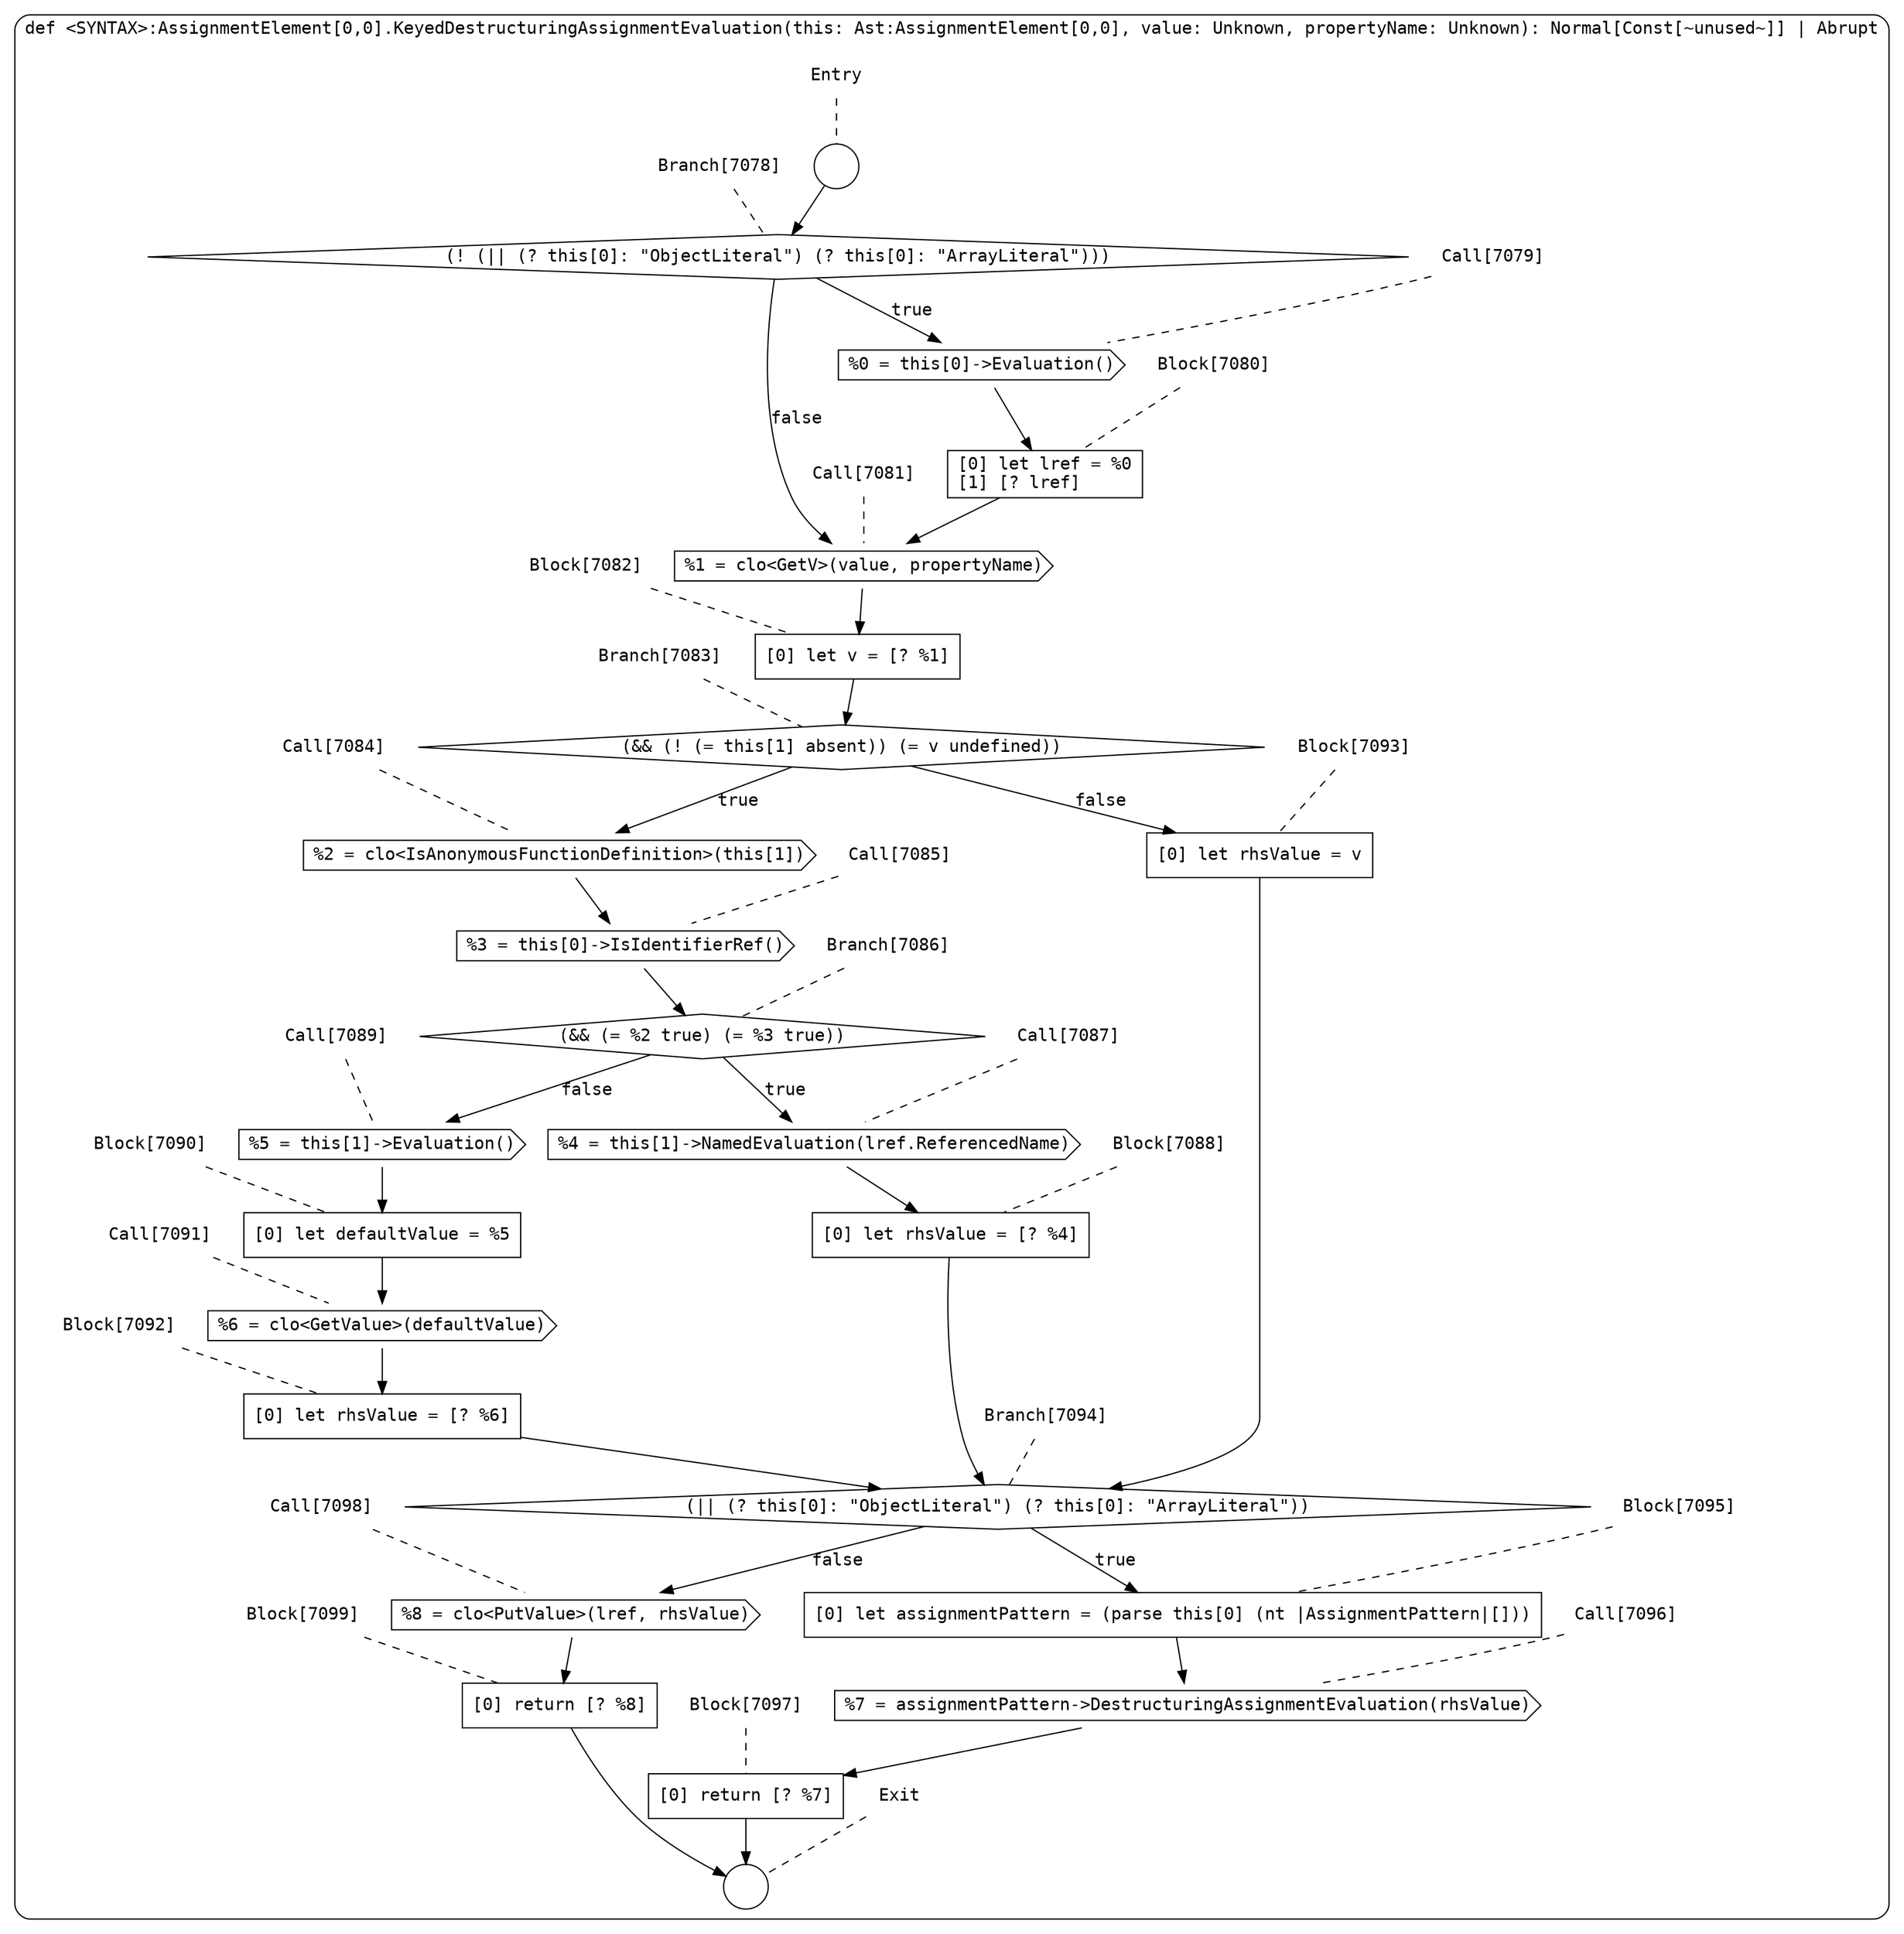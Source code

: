 digraph {
  graph [fontname = "Consolas"]
  node [fontname = "Consolas"]
  edge [fontname = "Consolas"]
  subgraph cluster1373 {
    label = "def <SYNTAX>:AssignmentElement[0,0].KeyedDestructuringAssignmentEvaluation(this: Ast:AssignmentElement[0,0], value: Unknown, propertyName: Unknown): Normal[Const[~unused~]] | Abrupt"
    style = rounded
    cluster1373_entry_name [shape=none, label=<<font color="black">Entry</font>>]
    cluster1373_entry_name -> cluster1373_entry [arrowhead=none, color="black", style=dashed]
    cluster1373_entry [shape=circle label=" " color="black" fillcolor="white" style=filled]
    cluster1373_entry -> node7078 [color="black"]
    cluster1373_exit_name [shape=none, label=<<font color="black">Exit</font>>]
    cluster1373_exit_name -> cluster1373_exit [arrowhead=none, color="black", style=dashed]
    cluster1373_exit [shape=circle label=" " color="black" fillcolor="white" style=filled]
    node7078_name [shape=none, label=<<font color="black">Branch[7078]</font>>]
    node7078_name -> node7078 [arrowhead=none, color="black", style=dashed]
    node7078 [shape=diamond, label=<<font color="black">(! (|| (? this[0]: &quot;ObjectLiteral&quot;) (? this[0]: &quot;ArrayLiteral&quot;)))</font>> color="black" fillcolor="white", style=filled]
    node7078 -> node7079 [label=<<font color="black">true</font>> color="black"]
    node7078 -> node7081 [label=<<font color="black">false</font>> color="black"]
    node7079_name [shape=none, label=<<font color="black">Call[7079]</font>>]
    node7079_name -> node7079 [arrowhead=none, color="black", style=dashed]
    node7079 [shape=cds, label=<<font color="black">%0 = this[0]-&gt;Evaluation()</font>> color="black" fillcolor="white", style=filled]
    node7079 -> node7080 [color="black"]
    node7081_name [shape=none, label=<<font color="black">Call[7081]</font>>]
    node7081_name -> node7081 [arrowhead=none, color="black", style=dashed]
    node7081 [shape=cds, label=<<font color="black">%1 = clo&lt;GetV&gt;(value, propertyName)</font>> color="black" fillcolor="white", style=filled]
    node7081 -> node7082 [color="black"]
    node7080_name [shape=none, label=<<font color="black">Block[7080]</font>>]
    node7080_name -> node7080 [arrowhead=none, color="black", style=dashed]
    node7080 [shape=box, label=<<font color="black">[0] let lref = %0<BR ALIGN="LEFT"/>[1] [? lref]<BR ALIGN="LEFT"/></font>> color="black" fillcolor="white", style=filled]
    node7080 -> node7081 [color="black"]
    node7082_name [shape=none, label=<<font color="black">Block[7082]</font>>]
    node7082_name -> node7082 [arrowhead=none, color="black", style=dashed]
    node7082 [shape=box, label=<<font color="black">[0] let v = [? %1]<BR ALIGN="LEFT"/></font>> color="black" fillcolor="white", style=filled]
    node7082 -> node7083 [color="black"]
    node7083_name [shape=none, label=<<font color="black">Branch[7083]</font>>]
    node7083_name -> node7083 [arrowhead=none, color="black", style=dashed]
    node7083 [shape=diamond, label=<<font color="black">(&amp;&amp; (! (= this[1] absent)) (= v undefined))</font>> color="black" fillcolor="white", style=filled]
    node7083 -> node7084 [label=<<font color="black">true</font>> color="black"]
    node7083 -> node7093 [label=<<font color="black">false</font>> color="black"]
    node7084_name [shape=none, label=<<font color="black">Call[7084]</font>>]
    node7084_name -> node7084 [arrowhead=none, color="black", style=dashed]
    node7084 [shape=cds, label=<<font color="black">%2 = clo&lt;IsAnonymousFunctionDefinition&gt;(this[1])</font>> color="black" fillcolor="white", style=filled]
    node7084 -> node7085 [color="black"]
    node7093_name [shape=none, label=<<font color="black">Block[7093]</font>>]
    node7093_name -> node7093 [arrowhead=none, color="black", style=dashed]
    node7093 [shape=box, label=<<font color="black">[0] let rhsValue = v<BR ALIGN="LEFT"/></font>> color="black" fillcolor="white", style=filled]
    node7093 -> node7094 [color="black"]
    node7085_name [shape=none, label=<<font color="black">Call[7085]</font>>]
    node7085_name -> node7085 [arrowhead=none, color="black", style=dashed]
    node7085 [shape=cds, label=<<font color="black">%3 = this[0]-&gt;IsIdentifierRef()</font>> color="black" fillcolor="white", style=filled]
    node7085 -> node7086 [color="black"]
    node7094_name [shape=none, label=<<font color="black">Branch[7094]</font>>]
    node7094_name -> node7094 [arrowhead=none, color="black", style=dashed]
    node7094 [shape=diamond, label=<<font color="black">(|| (? this[0]: &quot;ObjectLiteral&quot;) (? this[0]: &quot;ArrayLiteral&quot;))</font>> color="black" fillcolor="white", style=filled]
    node7094 -> node7095 [label=<<font color="black">true</font>> color="black"]
    node7094 -> node7098 [label=<<font color="black">false</font>> color="black"]
    node7086_name [shape=none, label=<<font color="black">Branch[7086]</font>>]
    node7086_name -> node7086 [arrowhead=none, color="black", style=dashed]
    node7086 [shape=diamond, label=<<font color="black">(&amp;&amp; (= %2 true) (= %3 true))</font>> color="black" fillcolor="white", style=filled]
    node7086 -> node7087 [label=<<font color="black">true</font>> color="black"]
    node7086 -> node7089 [label=<<font color="black">false</font>> color="black"]
    node7095_name [shape=none, label=<<font color="black">Block[7095]</font>>]
    node7095_name -> node7095 [arrowhead=none, color="black", style=dashed]
    node7095 [shape=box, label=<<font color="black">[0] let assignmentPattern = (parse this[0] (nt |AssignmentPattern|[]))<BR ALIGN="LEFT"/></font>> color="black" fillcolor="white", style=filled]
    node7095 -> node7096 [color="black"]
    node7098_name [shape=none, label=<<font color="black">Call[7098]</font>>]
    node7098_name -> node7098 [arrowhead=none, color="black", style=dashed]
    node7098 [shape=cds, label=<<font color="black">%8 = clo&lt;PutValue&gt;(lref, rhsValue)</font>> color="black" fillcolor="white", style=filled]
    node7098 -> node7099 [color="black"]
    node7087_name [shape=none, label=<<font color="black">Call[7087]</font>>]
    node7087_name -> node7087 [arrowhead=none, color="black", style=dashed]
    node7087 [shape=cds, label=<<font color="black">%4 = this[1]-&gt;NamedEvaluation(lref.ReferencedName)</font>> color="black" fillcolor="white", style=filled]
    node7087 -> node7088 [color="black"]
    node7089_name [shape=none, label=<<font color="black">Call[7089]</font>>]
    node7089_name -> node7089 [arrowhead=none, color="black", style=dashed]
    node7089 [shape=cds, label=<<font color="black">%5 = this[1]-&gt;Evaluation()</font>> color="black" fillcolor="white", style=filled]
    node7089 -> node7090 [color="black"]
    node7096_name [shape=none, label=<<font color="black">Call[7096]</font>>]
    node7096_name -> node7096 [arrowhead=none, color="black", style=dashed]
    node7096 [shape=cds, label=<<font color="black">%7 = assignmentPattern-&gt;DestructuringAssignmentEvaluation(rhsValue)</font>> color="black" fillcolor="white", style=filled]
    node7096 -> node7097 [color="black"]
    node7099_name [shape=none, label=<<font color="black">Block[7099]</font>>]
    node7099_name -> node7099 [arrowhead=none, color="black", style=dashed]
    node7099 [shape=box, label=<<font color="black">[0] return [? %8]<BR ALIGN="LEFT"/></font>> color="black" fillcolor="white", style=filled]
    node7099 -> cluster1373_exit [color="black"]
    node7088_name [shape=none, label=<<font color="black">Block[7088]</font>>]
    node7088_name -> node7088 [arrowhead=none, color="black", style=dashed]
    node7088 [shape=box, label=<<font color="black">[0] let rhsValue = [? %4]<BR ALIGN="LEFT"/></font>> color="black" fillcolor="white", style=filled]
    node7088 -> node7094 [color="black"]
    node7090_name [shape=none, label=<<font color="black">Block[7090]</font>>]
    node7090_name -> node7090 [arrowhead=none, color="black", style=dashed]
    node7090 [shape=box, label=<<font color="black">[0] let defaultValue = %5<BR ALIGN="LEFT"/></font>> color="black" fillcolor="white", style=filled]
    node7090 -> node7091 [color="black"]
    node7097_name [shape=none, label=<<font color="black">Block[7097]</font>>]
    node7097_name -> node7097 [arrowhead=none, color="black", style=dashed]
    node7097 [shape=box, label=<<font color="black">[0] return [? %7]<BR ALIGN="LEFT"/></font>> color="black" fillcolor="white", style=filled]
    node7097 -> cluster1373_exit [color="black"]
    node7091_name [shape=none, label=<<font color="black">Call[7091]</font>>]
    node7091_name -> node7091 [arrowhead=none, color="black", style=dashed]
    node7091 [shape=cds, label=<<font color="black">%6 = clo&lt;GetValue&gt;(defaultValue)</font>> color="black" fillcolor="white", style=filled]
    node7091 -> node7092 [color="black"]
    node7092_name [shape=none, label=<<font color="black">Block[7092]</font>>]
    node7092_name -> node7092 [arrowhead=none, color="black", style=dashed]
    node7092 [shape=box, label=<<font color="black">[0] let rhsValue = [? %6]<BR ALIGN="LEFT"/></font>> color="black" fillcolor="white", style=filled]
    node7092 -> node7094 [color="black"]
  }
}